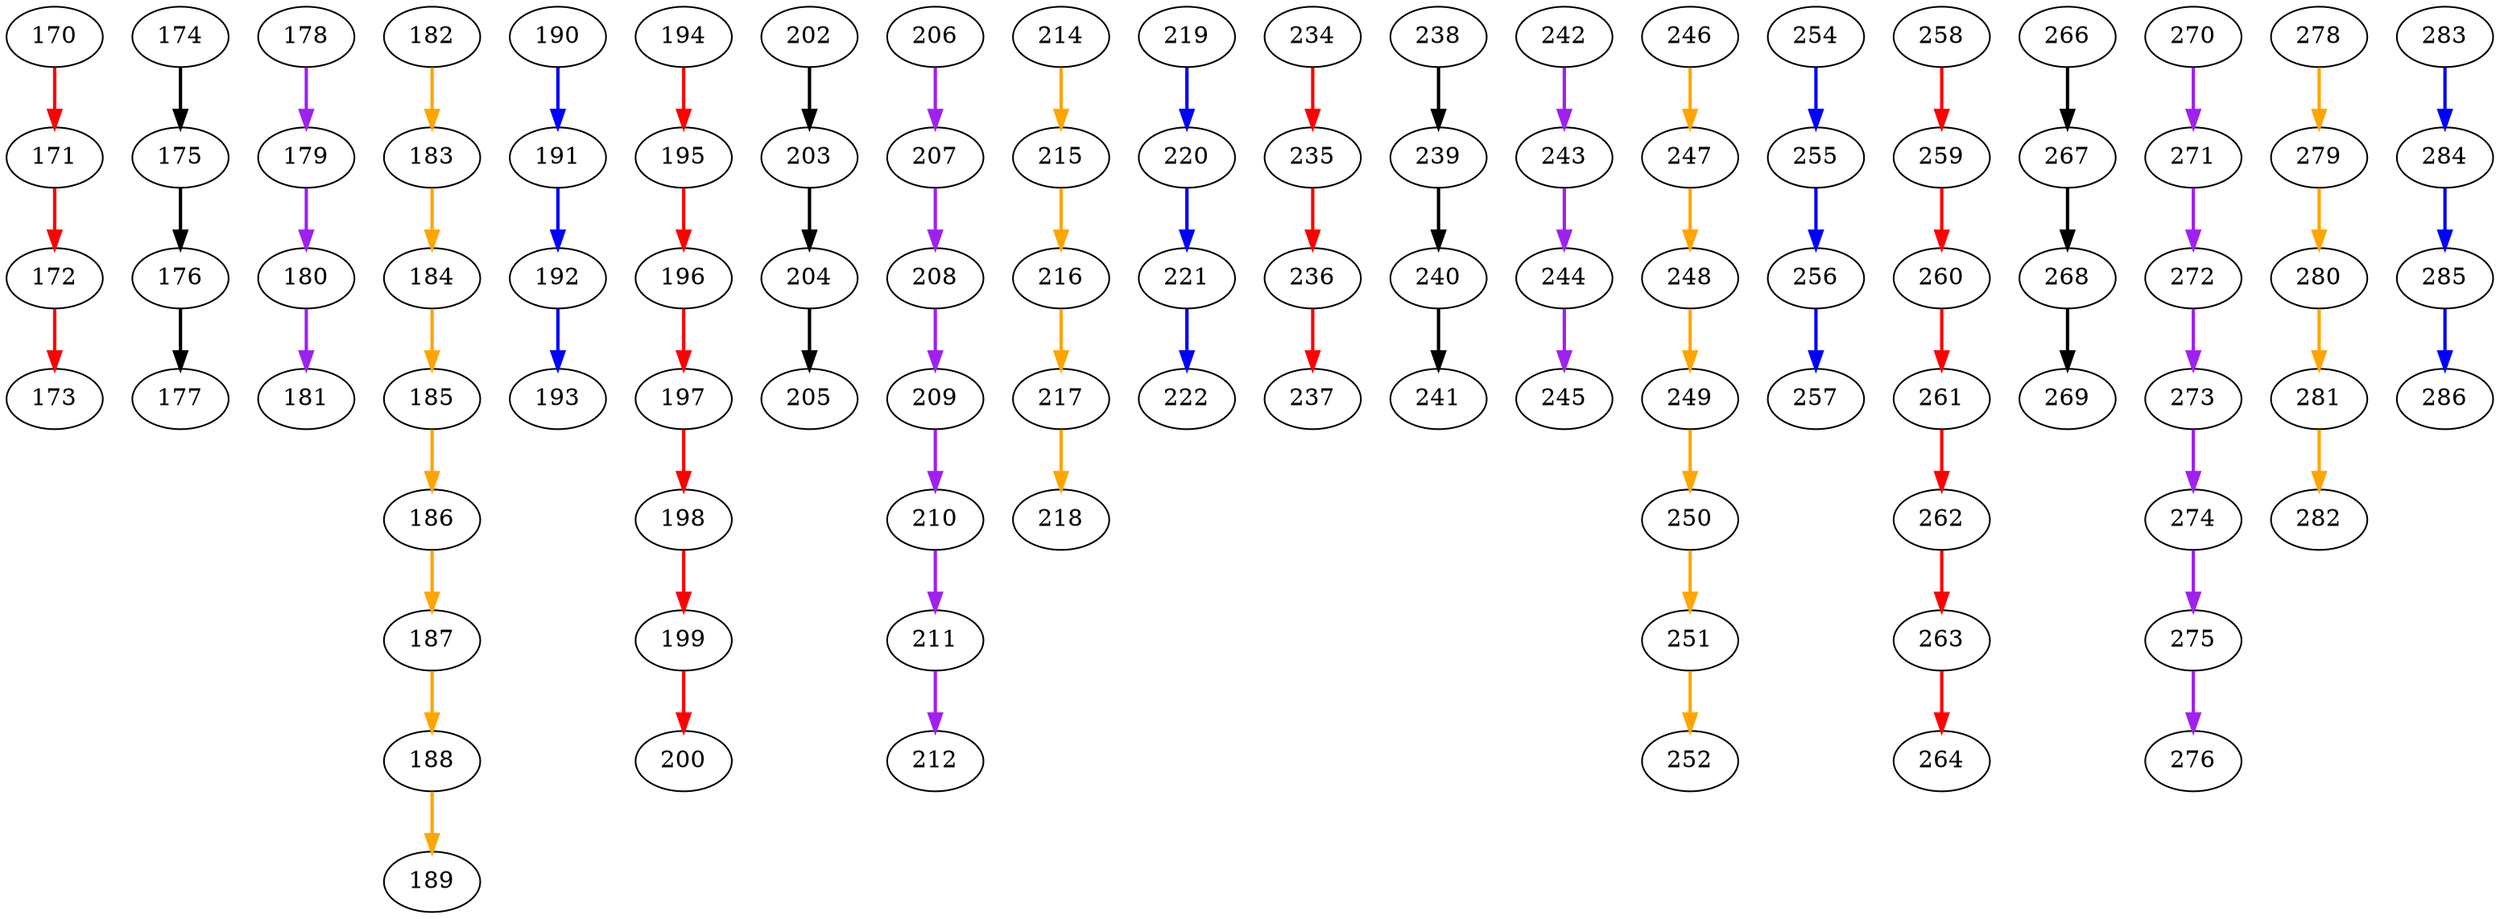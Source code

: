 digraph EDG {
170->171->172->173[color=red, penwidth=2]
174->175->176->177[color=black, penwidth=2]
178->179->180->181[color=purple, penwidth=2]
182->183->184->185->186->187->188->189[color=orange, penwidth=2]
190->191->192->193[color=blue, penwidth=2]
194->195->196->197->198->199->200[color=red, penwidth=2]
202->203->204->205[color=black, penwidth=2]
206->207->208->209->210->211->212[color=purple, penwidth=2]
214->215->216->217->218[color=orange, penwidth=2]
219->220->221->222[color=blue, penwidth=2]
234->235->236->237[color=red, penwidth=2]
238->239->240->241[color=black, penwidth=2]
242->243->244->245[color=purple, penwidth=2]
246->247->248->249->250->251->252[color=orange, penwidth=2]
254->255->256->257[color=blue, penwidth=2]
258->259->260->261->262->263->264[color=red, penwidth=2]
266->267->268->269[color=black, penwidth=2]
270->271->272->273->274->275->276[color=purple, penwidth=2]
278->279->280->281->282[color=orange, penwidth=2]
283->284->285->286[color=blue, penwidth=2]
}
